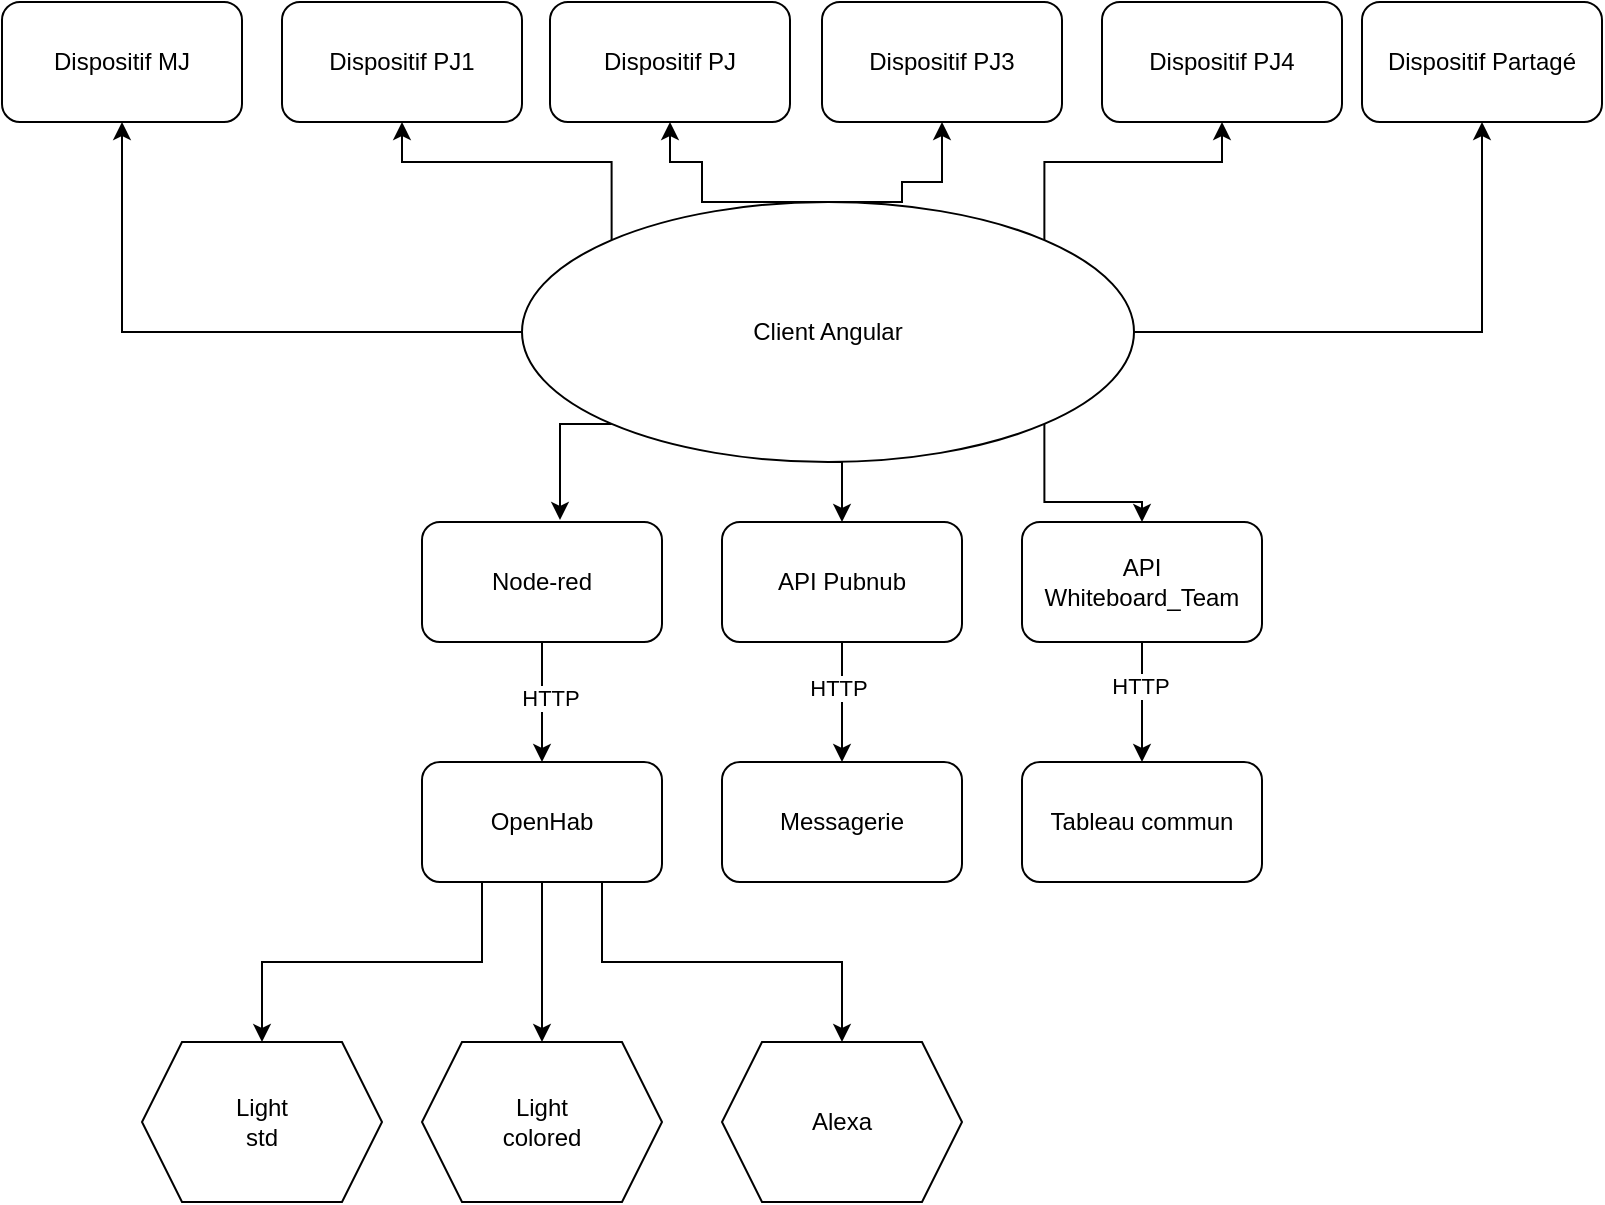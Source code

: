 <mxfile version="23.0.2" type="google" pages="2">
  <diagram name="Page-1" id="mrS6jOo0VT_8nIjLtc7q">
    <mxGraphModel grid="1" page="1" gridSize="10" guides="1" tooltips="1" connect="1" arrows="1" fold="1" pageScale="1" pageWidth="827" pageHeight="1169" math="0" shadow="0">
      <root>
        <mxCell id="0" />
        <mxCell id="1" parent="0" />
        <mxCell id="MyQMCE8u-3NKavnEAT5t-14" style="edgeStyle=orthogonalEdgeStyle;rounded=0;orthogonalLoop=1;jettySize=auto;html=1;exitX=0.5;exitY=1;exitDx=0;exitDy=0;entryX=0.5;entryY=0;entryDx=0;entryDy=0;" edge="1" parent="1" source="MyQMCE8u-3NKavnEAT5t-1" target="_C5h7mXOWn3gTvvTEYAS-5">
          <mxGeometry relative="1" as="geometry" />
        </mxCell>
        <mxCell id="MyQMCE8u-3NKavnEAT5t-19" value="HTTP" style="edgeLabel;html=1;align=center;verticalAlign=middle;resizable=0;points=[];" vertex="1" connectable="0" parent="MyQMCE8u-3NKavnEAT5t-14">
          <mxGeometry x="-0.233" y="-2" relative="1" as="geometry">
            <mxPoint as="offset" />
          </mxGeometry>
        </mxCell>
        <mxCell id="MyQMCE8u-3NKavnEAT5t-1" value="API Pubnub" style="rounded=1;whiteSpace=wrap;html=1;" vertex="1" parent="1">
          <mxGeometry x="380" y="360" width="120" height="60" as="geometry" />
        </mxCell>
        <mxCell id="MyQMCE8u-3NKavnEAT5t-16" style="edgeStyle=orthogonalEdgeStyle;rounded=0;orthogonalLoop=1;jettySize=auto;html=1;exitX=0.5;exitY=1;exitDx=0;exitDy=0;" edge="1" parent="1" source="MyQMCE8u-3NKavnEAT5t-2" target="_C5h7mXOWn3gTvvTEYAS-7">
          <mxGeometry relative="1" as="geometry" />
        </mxCell>
        <mxCell id="MyQMCE8u-3NKavnEAT5t-20" value="HTTP" style="edgeLabel;html=1;align=center;verticalAlign=middle;resizable=0;points=[];" vertex="1" connectable="0" parent="MyQMCE8u-3NKavnEAT5t-16">
          <mxGeometry x="-0.267" y="-1" relative="1" as="geometry">
            <mxPoint as="offset" />
          </mxGeometry>
        </mxCell>
        <mxCell id="MyQMCE8u-3NKavnEAT5t-2" value="API Whiteboard_Team" style="rounded=1;whiteSpace=wrap;html=1;" vertex="1" parent="1">
          <mxGeometry x="530" y="360" width="120" height="60" as="geometry" />
        </mxCell>
        <mxCell id="uiupUVJ_xfgUE-mDy2Ik-5" style="edgeStyle=orthogonalEdgeStyle;rounded=0;orthogonalLoop=1;jettySize=auto;html=1;exitX=0.5;exitY=1;exitDx=0;exitDy=0;entryX=0.5;entryY=0;entryDx=0;entryDy=0;" edge="1" parent="1" source="uiupUVJ_xfgUE-mDy2Ik-2" target="MyQMCE8u-3NKavnEAT5t-3">
          <mxGeometry relative="1" as="geometry" />
        </mxCell>
        <mxCell id="MyQMCE8u-3NKavnEAT5t-12" value="HTTP" style="edgeLabel;html=1;align=center;verticalAlign=middle;resizable=0;points=[];" vertex="1" connectable="0" parent="uiupUVJ_xfgUE-mDy2Ik-5">
          <mxGeometry x="-0.067" y="4" relative="1" as="geometry">
            <mxPoint as="offset" />
          </mxGeometry>
        </mxCell>
        <mxCell id="uiupUVJ_xfgUE-mDy2Ik-2" value="Node-red" style="rounded=1;whiteSpace=wrap;html=1;" vertex="1" parent="1">
          <mxGeometry x="230" y="360" width="120" height="60" as="geometry" />
        </mxCell>
        <mxCell id="MyQMCE8u-3NKavnEAT5t-11" style="edgeStyle=orthogonalEdgeStyle;rounded=0;orthogonalLoop=1;jettySize=auto;html=1;exitX=0.25;exitY=1;exitDx=0;exitDy=0;" edge="1" parent="1" source="MyQMCE8u-3NKavnEAT5t-3" target="MyQMCE8u-3NKavnEAT5t-9">
          <mxGeometry relative="1" as="geometry" />
        </mxCell>
        <mxCell id="uiupUVJ_xfgUE-mDy2Ik-3" style="edgeStyle=orthogonalEdgeStyle;rounded=0;orthogonalLoop=1;jettySize=auto;html=1;exitX=0.5;exitY=1;exitDx=0;exitDy=0;entryX=0.5;entryY=0;entryDx=0;entryDy=0;" edge="1" parent="1" source="MyQMCE8u-3NKavnEAT5t-3" target="MyQMCE8u-3NKavnEAT5t-7">
          <mxGeometry relative="1" as="geometry" />
        </mxCell>
        <mxCell id="MyQMCE8u-3NKavnEAT5t-30" style="edgeStyle=orthogonalEdgeStyle;rounded=0;orthogonalLoop=1;jettySize=auto;html=1;exitX=0.75;exitY=1;exitDx=0;exitDy=0;entryX=0.5;entryY=0;entryDx=0;entryDy=0;" edge="1" parent="1" source="MyQMCE8u-3NKavnEAT5t-3" target="MyQMCE8u-3NKavnEAT5t-8">
          <mxGeometry relative="1" as="geometry" />
        </mxCell>
        <mxCell id="MyQMCE8u-3NKavnEAT5t-3" value="OpenHab" style="rounded=1;whiteSpace=wrap;html=1;" vertex="1" parent="1">
          <mxGeometry x="230" y="480" width="120" height="60" as="geometry" />
        </mxCell>
        <mxCell id="MyQMCE8u-3NKavnEAT5t-4" value="Dispositif MJ" style="rounded=1;whiteSpace=wrap;html=1;" vertex="1" parent="1">
          <mxGeometry x="20" y="100" width="120" height="60" as="geometry" />
        </mxCell>
        <mxCell id="MyQMCE8u-3NKavnEAT5t-5" value="&lt;div&gt;Dispositif PJ3&lt;/div&gt;" style="rounded=1;whiteSpace=wrap;html=1;" vertex="1" parent="1">
          <mxGeometry x="430" y="100" width="120" height="60" as="geometry" />
        </mxCell>
        <mxCell id="MyQMCE8u-3NKavnEAT5t-6" value="Dispositif Partagé" style="rounded=1;whiteSpace=wrap;html=1;" vertex="1" parent="1">
          <mxGeometry x="700" y="100" width="120" height="60" as="geometry" />
        </mxCell>
        <mxCell id="MyQMCE8u-3NKavnEAT5t-7" value="&lt;div&gt;Light&lt;/div&gt;&lt;div&gt;colored&lt;/div&gt;" style="shape=hexagon;perimeter=hexagonPerimeter2;whiteSpace=wrap;html=1;fixedSize=1;" vertex="1" parent="1">
          <mxGeometry x="230" y="620" width="120" height="80" as="geometry" />
        </mxCell>
        <mxCell id="MyQMCE8u-3NKavnEAT5t-8" value="Alexa" style="shape=hexagon;perimeter=hexagonPerimeter2;whiteSpace=wrap;html=1;fixedSize=1;" vertex="1" parent="1">
          <mxGeometry x="380" y="620" width="120" height="80" as="geometry" />
        </mxCell>
        <mxCell id="MyQMCE8u-3NKavnEAT5t-9" value="&lt;div&gt;Light&lt;/div&gt;&lt;div&gt;std&lt;br&gt;&lt;/div&gt;" style="shape=hexagon;perimeter=hexagonPerimeter2;whiteSpace=wrap;html=1;fixedSize=1;" vertex="1" parent="1">
          <mxGeometry x="90" y="620" width="120" height="80" as="geometry" />
        </mxCell>
        <mxCell id="_C5h7mXOWn3gTvvTEYAS-2" value="Dispositif PJ" style="rounded=1;whiteSpace=wrap;html=1;" vertex="1" parent="1">
          <mxGeometry x="294" y="100" width="120" height="60" as="geometry" />
        </mxCell>
        <mxCell id="_C5h7mXOWn3gTvvTEYAS-3" value="Dispositif PJ4" style="rounded=1;whiteSpace=wrap;html=1;" vertex="1" parent="1">
          <mxGeometry x="570" y="100" width="120" height="60" as="geometry" />
        </mxCell>
        <mxCell id="_C5h7mXOWn3gTvvTEYAS-5" value="Messagerie" style="rounded=1;whiteSpace=wrap;html=1;" vertex="1" parent="1">
          <mxGeometry x="380" y="480" width="120" height="60" as="geometry" />
        </mxCell>
        <mxCell id="_C5h7mXOWn3gTvvTEYAS-7" value="Tableau commun" style="rounded=1;whiteSpace=wrap;html=1;" vertex="1" parent="1">
          <mxGeometry x="530" y="480" width="120" height="60" as="geometry" />
        </mxCell>
        <mxCell id="MyQMCE8u-3NKavnEAT5t-27" style="edgeStyle=orthogonalEdgeStyle;rounded=0;orthogonalLoop=1;jettySize=auto;html=1;exitX=0.5;exitY=1;exitDx=0;exitDy=0;entryX=0.5;entryY=0;entryDx=0;entryDy=0;" edge="1" parent="1" source="_C5h7mXOWn3gTvvTEYAS-10" target="MyQMCE8u-3NKavnEAT5t-1">
          <mxGeometry relative="1" as="geometry" />
        </mxCell>
        <mxCell id="MyQMCE8u-3NKavnEAT5t-28" style="edgeStyle=orthogonalEdgeStyle;rounded=0;orthogonalLoop=1;jettySize=auto;html=1;exitX=1;exitY=1;exitDx=0;exitDy=0;entryX=0.5;entryY=0;entryDx=0;entryDy=0;" edge="1" parent="1" source="_C5h7mXOWn3gTvvTEYAS-10" target="MyQMCE8u-3NKavnEAT5t-2">
          <mxGeometry relative="1" as="geometry" />
        </mxCell>
        <mxCell id="8ZKLpITJFI_CEDw0S9Om-3" style="edgeStyle=orthogonalEdgeStyle;rounded=0;orthogonalLoop=1;jettySize=auto;html=1;exitX=0;exitY=0.5;exitDx=0;exitDy=0;entryX=0.5;entryY=1;entryDx=0;entryDy=0;" edge="1" parent="1" source="_C5h7mXOWn3gTvvTEYAS-10" target="MyQMCE8u-3NKavnEAT5t-4">
          <mxGeometry relative="1" as="geometry" />
        </mxCell>
        <mxCell id="8ZKLpITJFI_CEDw0S9Om-4" style="edgeStyle=orthogonalEdgeStyle;rounded=0;orthogonalLoop=1;jettySize=auto;html=1;exitX=0;exitY=0;exitDx=0;exitDy=0;entryX=0.5;entryY=1;entryDx=0;entryDy=0;" edge="1" parent="1" source="_C5h7mXOWn3gTvvTEYAS-10" target="_C5h7mXOWn3gTvvTEYAS-1">
          <mxGeometry relative="1" as="geometry" />
        </mxCell>
        <mxCell id="_C5h7mXOWn3gTvvTEYAS-10" value="Client Angular" style="ellipse;whiteSpace=wrap;html=1;" vertex="1" parent="1">
          <mxGeometry x="280" y="200" width="306" height="130" as="geometry" />
        </mxCell>
        <mxCell id="8ZKLpITJFI_CEDw0S9Om-6" style="edgeStyle=orthogonalEdgeStyle;rounded=0;orthogonalLoop=1;jettySize=auto;html=1;exitX=0.5;exitY=0;exitDx=0;exitDy=0;entryX=0.5;entryY=1;entryDx=0;entryDy=0;" edge="1" parent="1" source="_C5h7mXOWn3gTvvTEYAS-10" target="MyQMCE8u-3NKavnEAT5t-5">
          <mxGeometry relative="1" as="geometry">
            <Array as="points">
              <mxPoint x="470" y="200" />
              <mxPoint x="470" y="190" />
              <mxPoint x="490" y="190" />
            </Array>
          </mxGeometry>
        </mxCell>
        <mxCell id="_C5h7mXOWn3gTvvTEYAS-1" value="Dispositif PJ1" style="rounded=1;whiteSpace=wrap;html=1;" vertex="1" parent="1">
          <mxGeometry x="160" y="100" width="120" height="60" as="geometry" />
        </mxCell>
        <mxCell id="MyQMCE8u-3NKavnEAT5t-31" style="edgeStyle=orthogonalEdgeStyle;rounded=0;orthogonalLoop=1;jettySize=auto;html=1;exitX=1;exitY=0.5;exitDx=0;exitDy=0;entryX=0.5;entryY=1;entryDx=0;entryDy=0;" edge="1" parent="1" source="_C5h7mXOWn3gTvvTEYAS-10" target="MyQMCE8u-3NKavnEAT5t-6">
          <mxGeometry relative="1" as="geometry" />
        </mxCell>
        <mxCell id="MyQMCE8u-3NKavnEAT5t-32" style="edgeStyle=orthogonalEdgeStyle;rounded=0;orthogonalLoop=1;jettySize=auto;html=1;exitX=1;exitY=0;exitDx=0;exitDy=0;entryX=0.5;entryY=1;entryDx=0;entryDy=0;" edge="1" parent="1" source="_C5h7mXOWn3gTvvTEYAS-10" target="_C5h7mXOWn3gTvvTEYAS-3">
          <mxGeometry relative="1" as="geometry" />
        </mxCell>
        <mxCell id="MyQMCE8u-3NKavnEAT5t-33" style="edgeStyle=orthogonalEdgeStyle;rounded=0;orthogonalLoop=1;jettySize=auto;html=1;exitX=0.5;exitY=0;exitDx=0;exitDy=0;entryX=0.5;entryY=1;entryDx=0;entryDy=0;" edge="1" parent="1" source="_C5h7mXOWn3gTvvTEYAS-10" target="_C5h7mXOWn3gTvvTEYAS-2">
          <mxGeometry relative="1" as="geometry">
            <Array as="points">
              <mxPoint x="370" y="200" />
              <mxPoint x="370" y="180" />
              <mxPoint x="354" y="180" />
            </Array>
          </mxGeometry>
        </mxCell>
        <mxCell id="MyQMCE8u-3NKavnEAT5t-26" style="edgeStyle=orthogonalEdgeStyle;rounded=0;orthogonalLoop=1;jettySize=auto;html=1;exitX=0;exitY=1;exitDx=0;exitDy=0;entryX=0.575;entryY=-0.017;entryDx=0;entryDy=0;entryPerimeter=0;" edge="1" parent="1" source="_C5h7mXOWn3gTvvTEYAS-10" target="uiupUVJ_xfgUE-mDy2Ik-2">
          <mxGeometry relative="1" as="geometry">
            <Array as="points">
              <mxPoint x="299" y="311" />
            </Array>
          </mxGeometry>
        </mxCell>
      </root>
    </mxGraphModel>
  </diagram>
  <diagram id="jGqsWwP9Ap4pLMaJX-SE" name="Page-2">
    <mxGraphModel grid="1" page="1" gridSize="10" guides="1" tooltips="1" connect="1" arrows="1" fold="1" pageScale="1" pageWidth="827" pageHeight="1169" math="0" shadow="0">
      <root>
        <mxCell id="0" />
        <mxCell id="1" parent="0" />
      </root>
    </mxGraphModel>
  </diagram>
</mxfile>
